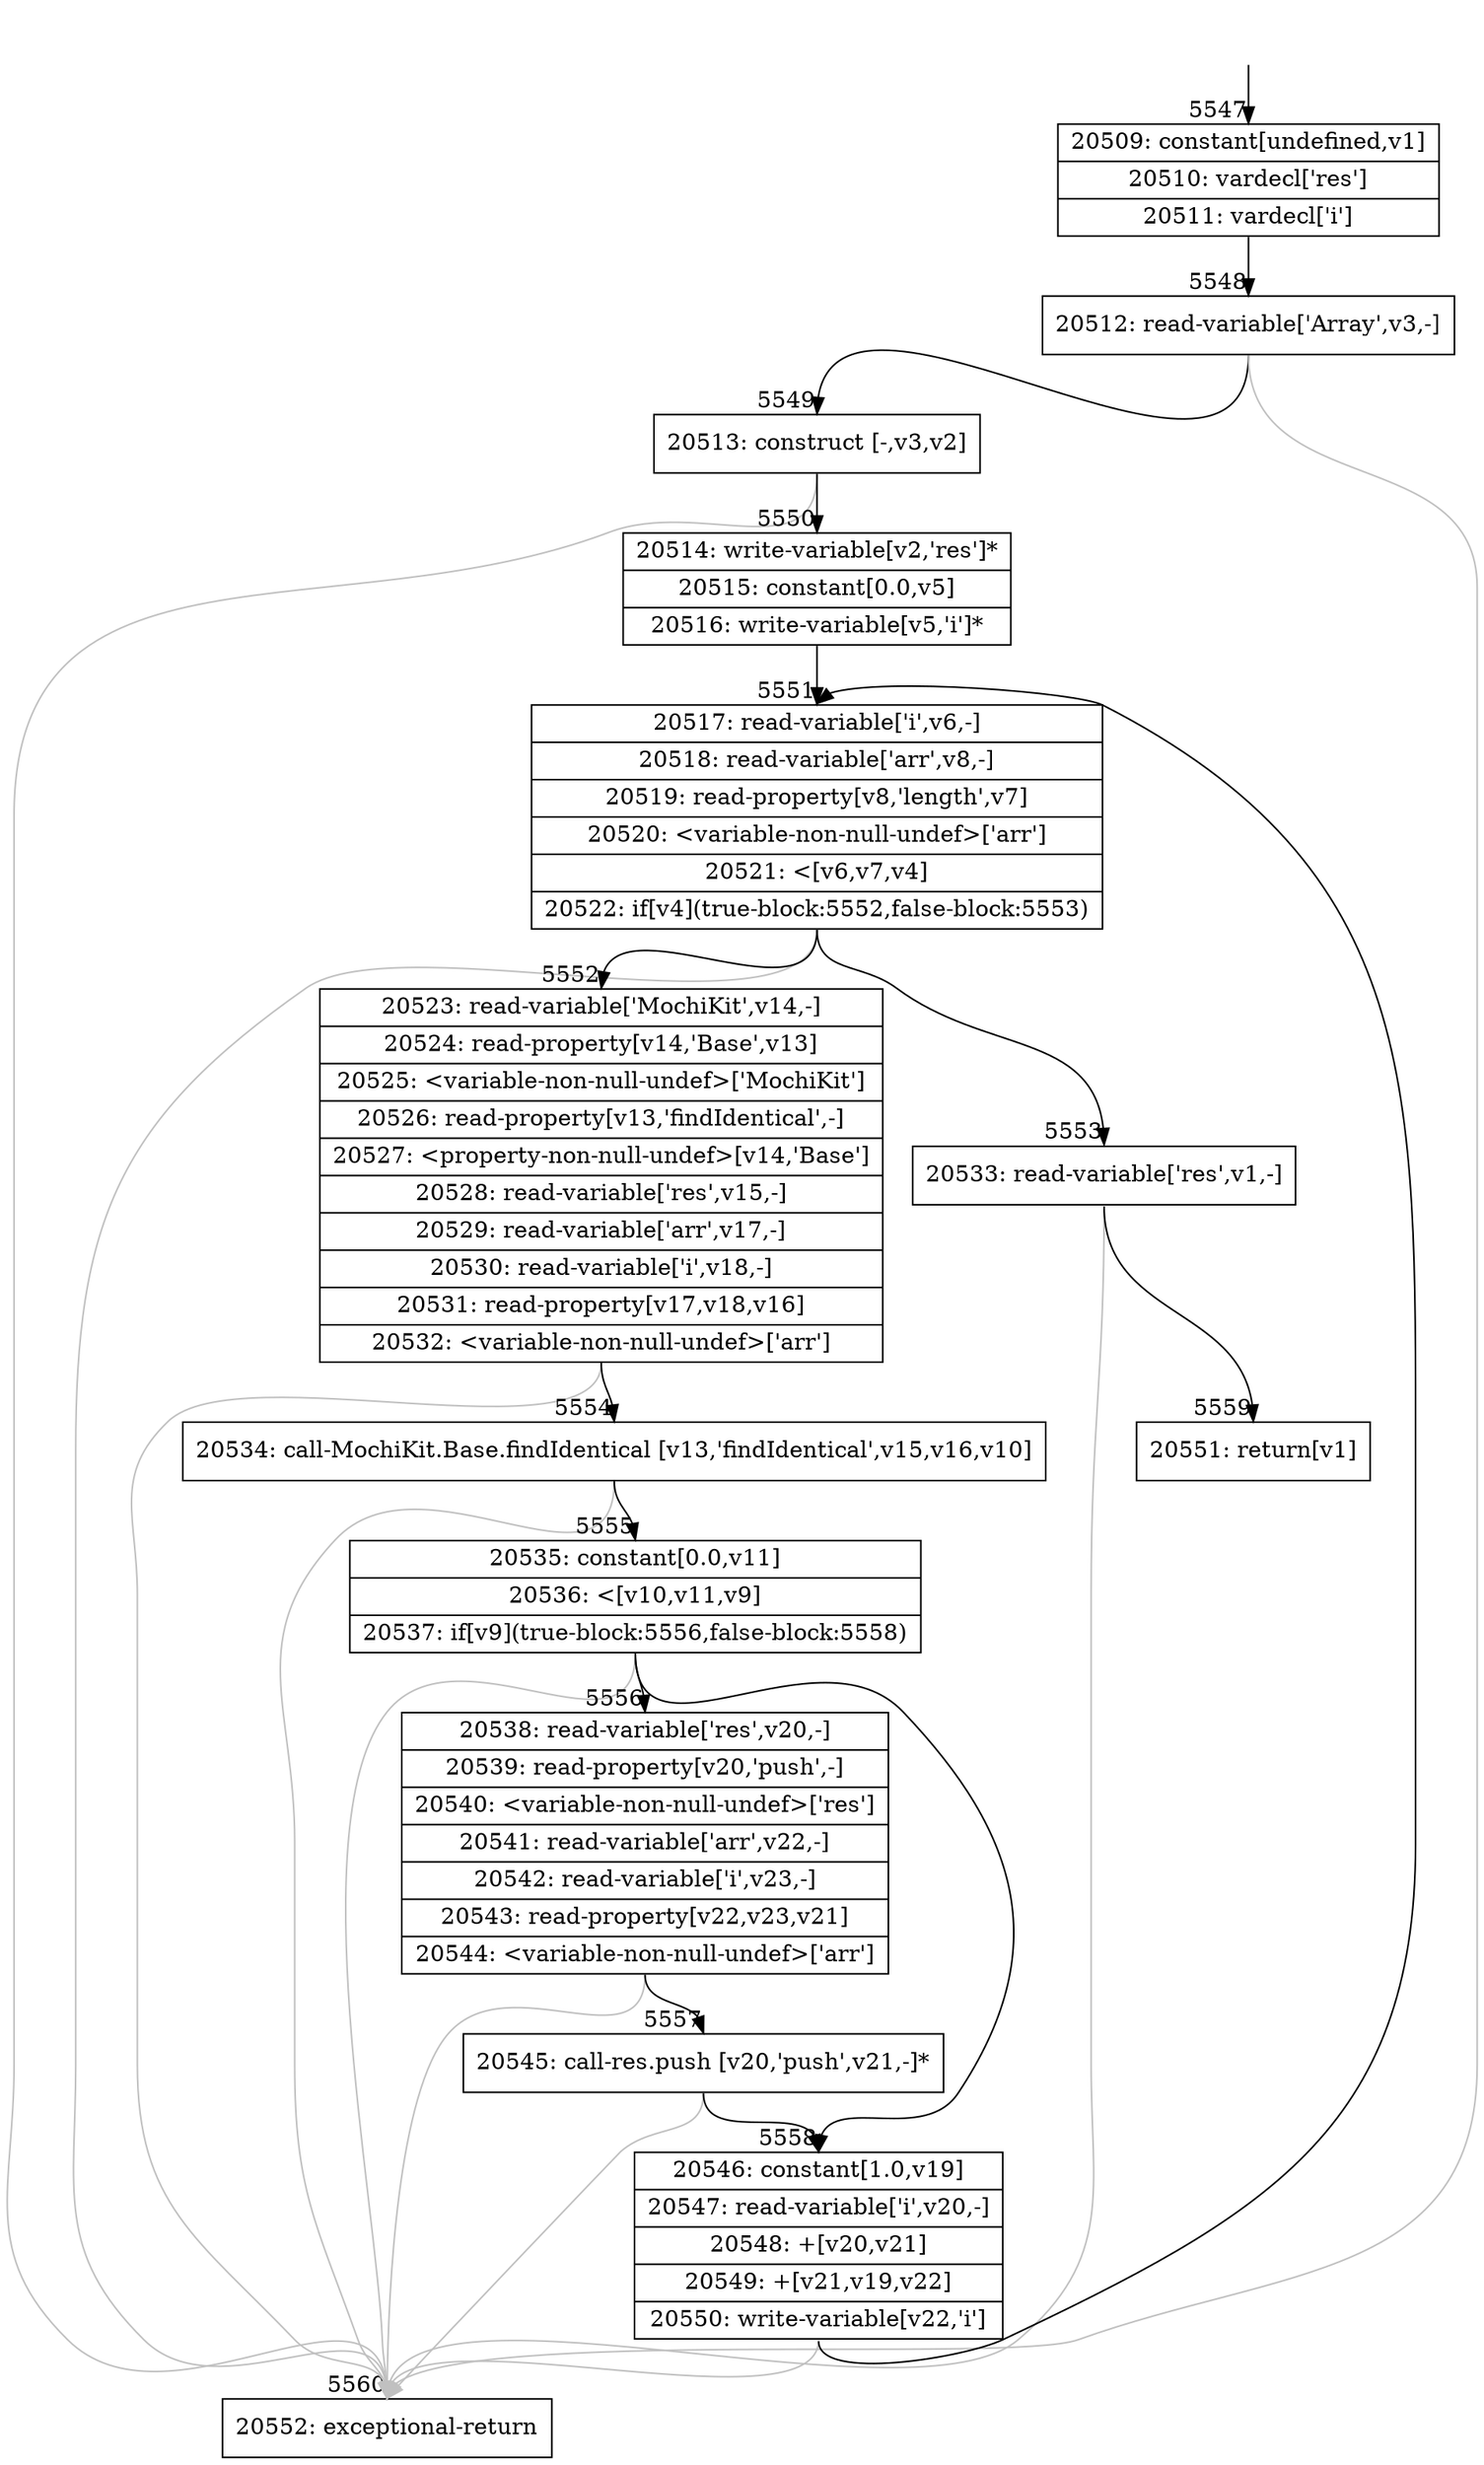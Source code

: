 digraph {
rankdir="TD"
BB_entry383[shape=none,label=""];
BB_entry383 -> BB5547 [tailport=s, headport=n, headlabel="    5547"]
BB5547 [shape=record label="{20509: constant[undefined,v1]|20510: vardecl['res']|20511: vardecl['i']}" ] 
BB5547 -> BB5548 [tailport=s, headport=n, headlabel="      5548"]
BB5548 [shape=record label="{20512: read-variable['Array',v3,-]}" ] 
BB5548 -> BB5549 [tailport=s, headport=n, headlabel="      5549"]
BB5548 -> BB5560 [tailport=s, headport=n, color=gray, headlabel="      5560"]
BB5549 [shape=record label="{20513: construct [-,v3,v2]}" ] 
BB5549 -> BB5550 [tailport=s, headport=n, headlabel="      5550"]
BB5549 -> BB5560 [tailport=s, headport=n, color=gray]
BB5550 [shape=record label="{20514: write-variable[v2,'res']*|20515: constant[0.0,v5]|20516: write-variable[v5,'i']*}" ] 
BB5550 -> BB5551 [tailport=s, headport=n, headlabel="      5551"]
BB5551 [shape=record label="{20517: read-variable['i',v6,-]|20518: read-variable['arr',v8,-]|20519: read-property[v8,'length',v7]|20520: \<variable-non-null-undef\>['arr']|20521: \<[v6,v7,v4]|20522: if[v4](true-block:5552,false-block:5553)}" ] 
BB5551 -> BB5552 [tailport=s, headport=n, headlabel="      5552"]
BB5551 -> BB5553 [tailport=s, headport=n, headlabel="      5553"]
BB5551 -> BB5560 [tailport=s, headport=n, color=gray]
BB5552 [shape=record label="{20523: read-variable['MochiKit',v14,-]|20524: read-property[v14,'Base',v13]|20525: \<variable-non-null-undef\>['MochiKit']|20526: read-property[v13,'findIdentical',-]|20527: \<property-non-null-undef\>[v14,'Base']|20528: read-variable['res',v15,-]|20529: read-variable['arr',v17,-]|20530: read-variable['i',v18,-]|20531: read-property[v17,v18,v16]|20532: \<variable-non-null-undef\>['arr']}" ] 
BB5552 -> BB5554 [tailport=s, headport=n, headlabel="      5554"]
BB5552 -> BB5560 [tailport=s, headport=n, color=gray]
BB5553 [shape=record label="{20533: read-variable['res',v1,-]}" ] 
BB5553 -> BB5559 [tailport=s, headport=n, headlabel="      5559"]
BB5553 -> BB5560 [tailport=s, headport=n, color=gray]
BB5554 [shape=record label="{20534: call-MochiKit.Base.findIdentical [v13,'findIdentical',v15,v16,v10]}" ] 
BB5554 -> BB5555 [tailport=s, headport=n, headlabel="      5555"]
BB5554 -> BB5560 [tailport=s, headport=n, color=gray]
BB5555 [shape=record label="{20535: constant[0.0,v11]|20536: \<[v10,v11,v9]|20537: if[v9](true-block:5556,false-block:5558)}" ] 
BB5555 -> BB5556 [tailport=s, headport=n, headlabel="      5556"]
BB5555 -> BB5558 [tailport=s, headport=n, headlabel="      5558"]
BB5555 -> BB5560 [tailport=s, headport=n, color=gray]
BB5556 [shape=record label="{20538: read-variable['res',v20,-]|20539: read-property[v20,'push',-]|20540: \<variable-non-null-undef\>['res']|20541: read-variable['arr',v22,-]|20542: read-variable['i',v23,-]|20543: read-property[v22,v23,v21]|20544: \<variable-non-null-undef\>['arr']}" ] 
BB5556 -> BB5557 [tailport=s, headport=n, headlabel="      5557"]
BB5556 -> BB5560 [tailport=s, headport=n, color=gray]
BB5557 [shape=record label="{20545: call-res.push [v20,'push',v21,-]*}" ] 
BB5557 -> BB5558 [tailport=s, headport=n]
BB5557 -> BB5560 [tailport=s, headport=n, color=gray]
BB5558 [shape=record label="{20546: constant[1.0,v19]|20547: read-variable['i',v20,-]|20548: +[v20,v21]|20549: +[v21,v19,v22]|20550: write-variable[v22,'i']}" ] 
BB5558 -> BB5551 [tailport=s, headport=n]
BB5558 -> BB5560 [tailport=s, headport=n, color=gray]
BB5559 [shape=record label="{20551: return[v1]}" ] 
BB5560 [shape=record label="{20552: exceptional-return}" ] 
//#$~ 3906
}
